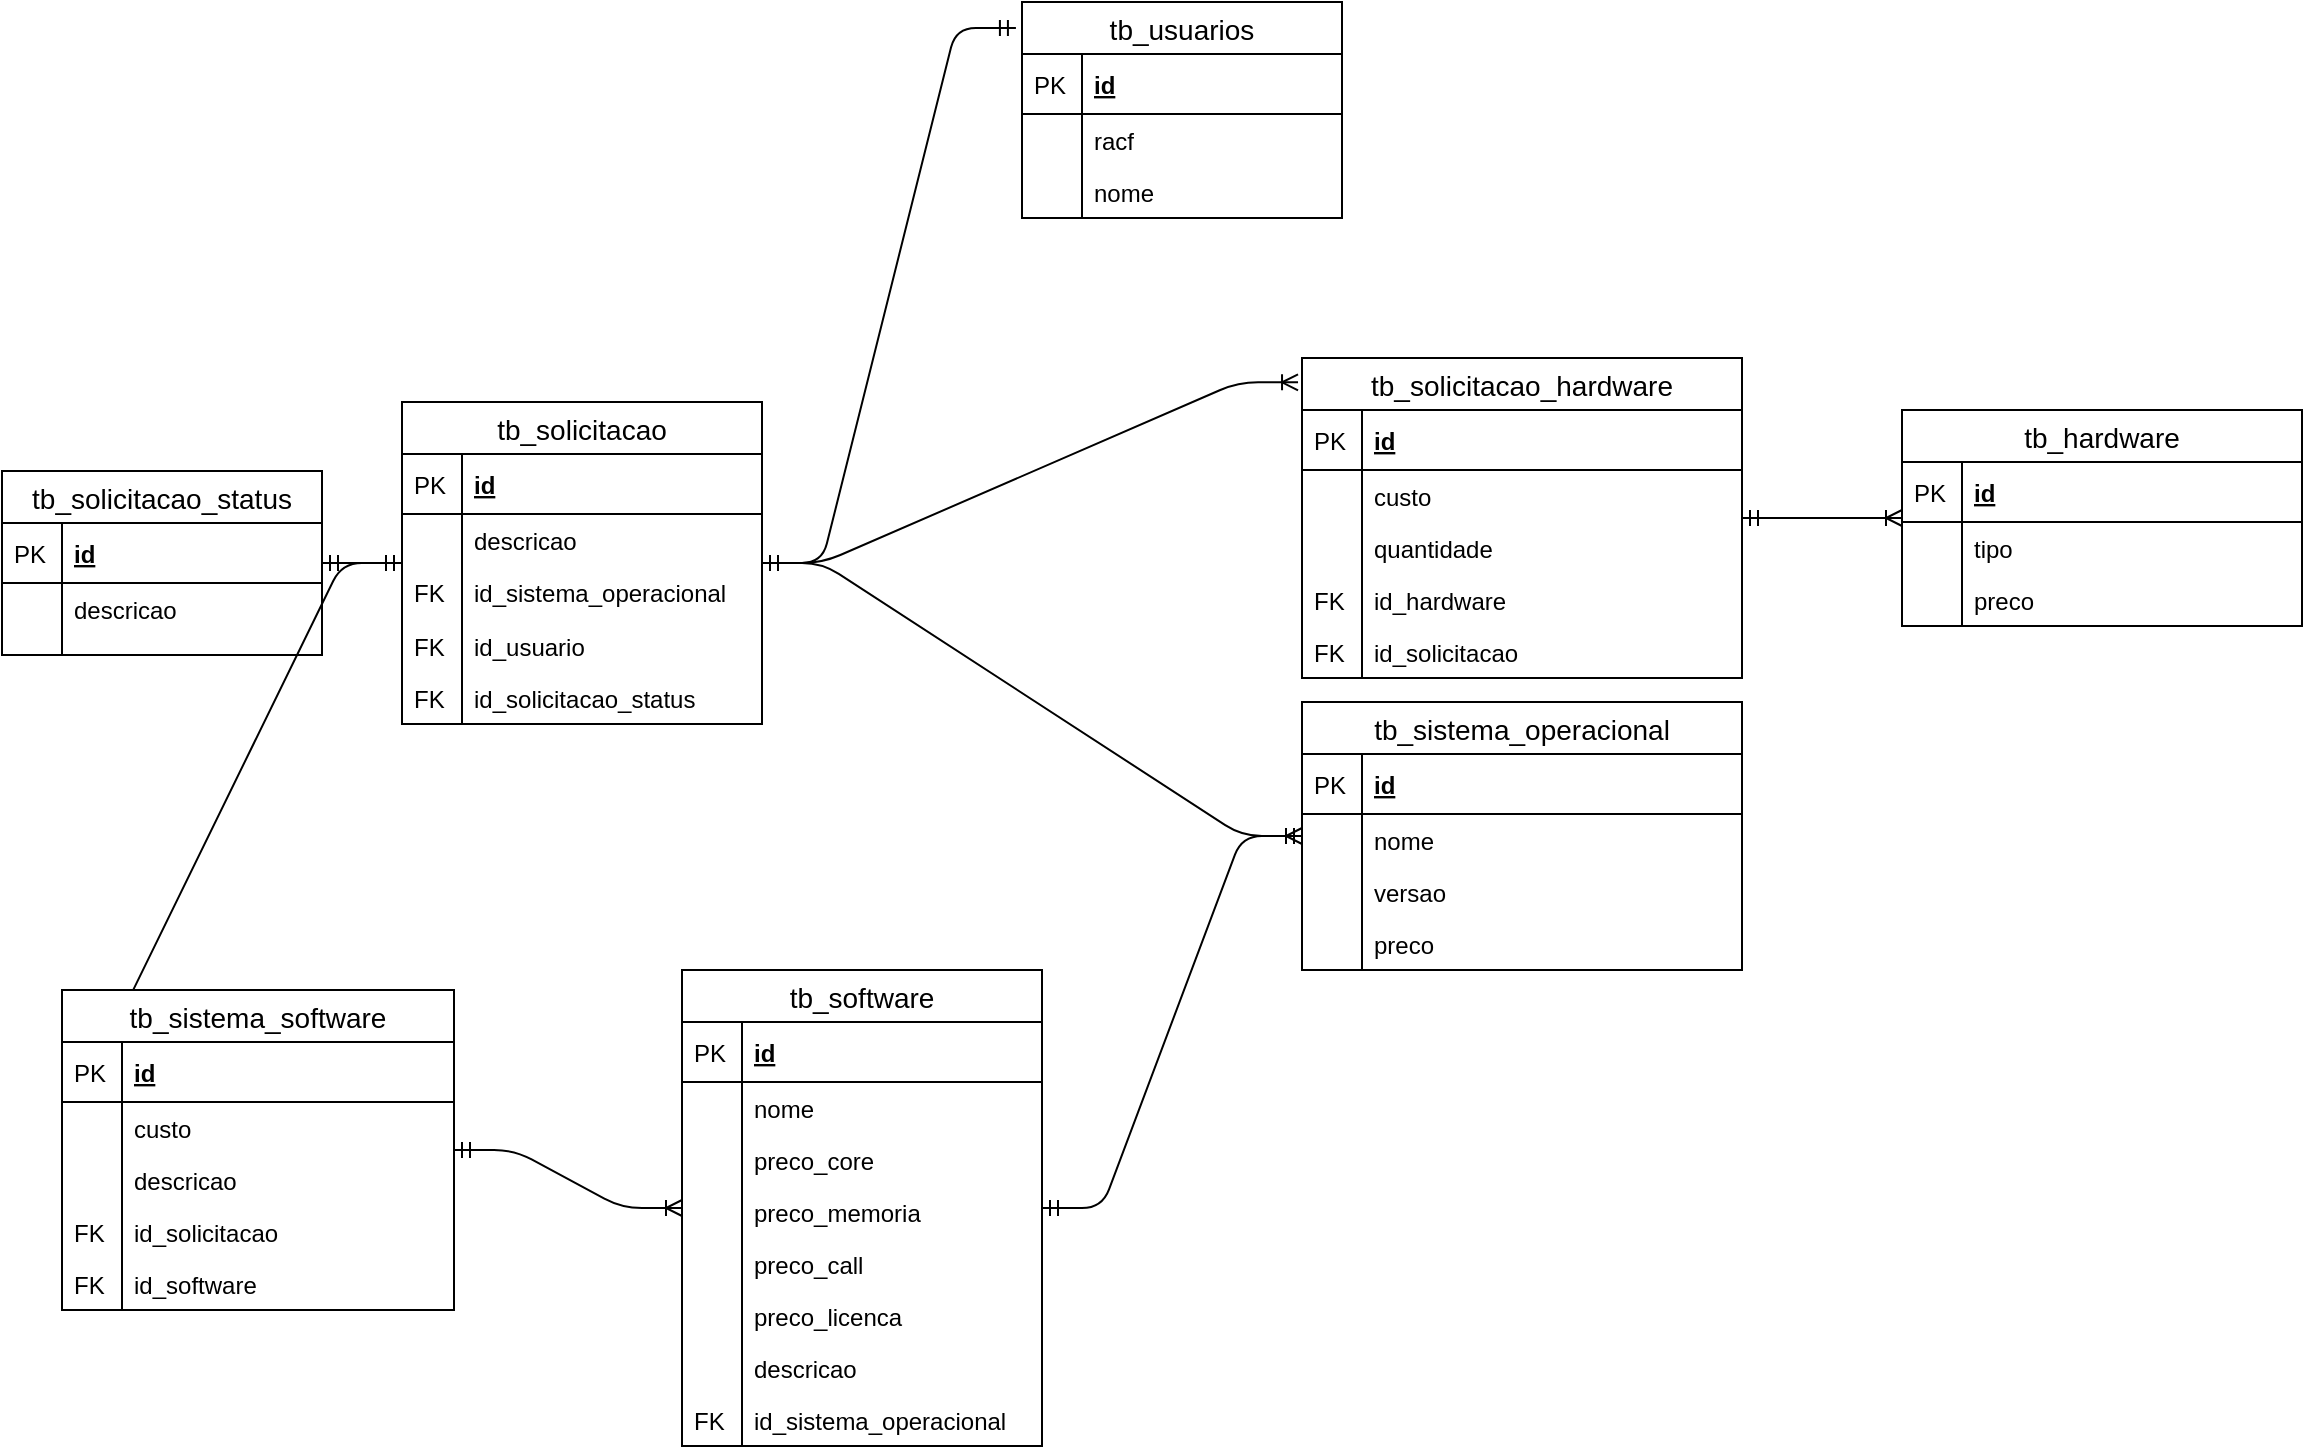 <mxfile version="13.1.3" type="device"><diagram id="fWNCJsc4EMQJu8pMkNrg" name="Page-1"><mxGraphModel dx="1455" dy="1814" grid="1" gridSize="10" guides="1" tooltips="1" connect="1" arrows="1" fold="1" page="1" pageScale="1" pageWidth="827" pageHeight="1169" math="0" shadow="0"><root><mxCell id="0"/><mxCell id="1" parent="0"/><mxCell id="v_7GleKSyrJhknA_73RL-124" value="" style="edgeStyle=entityRelationEdgeStyle;fontSize=12;html=1;endArrow=ERmandOne;startArrow=ERmandOne;" parent="1" source="v_7GleKSyrJhknA_73RL-1" target="v_7GleKSyrJhknA_73RL-97" edge="1"><mxGeometry width="100" height="100" relative="1" as="geometry"><mxPoint x="360" y="490" as="sourcePoint"/><mxPoint x="460" y="390" as="targetPoint"/></mxGeometry></mxCell><mxCell id="v_7GleKSyrJhknA_73RL-125" value="" style="edgeStyle=entityRelationEdgeStyle;fontSize=12;html=1;endArrow=ERmandOne;startArrow=ERmandOne;entryX=-0.019;entryY=0.12;entryDx=0;entryDy=0;entryPerimeter=0;" parent="1" source="v_7GleKSyrJhknA_73RL-97" target="v_7GleKSyrJhknA_73RL-12" edge="1"><mxGeometry width="100" height="100" relative="1" as="geometry"><mxPoint x="470" y="152" as="sourcePoint"/><mxPoint x="560" y="274" as="targetPoint"/></mxGeometry></mxCell><mxCell id="v_7GleKSyrJhknA_73RL-126" value="" style="edgeStyle=entityRelationEdgeStyle;fontSize=12;html=1;endArrow=ERmandOne;startArrow=ERmandOne;" parent="1" source="v_7GleKSyrJhknA_73RL-97" target="v_7GleKSyrJhknA_73RL-86" edge="1"><mxGeometry width="100" height="100" relative="1" as="geometry"><mxPoint x="369" y="370" as="sourcePoint"/><mxPoint x="459" y="492" as="targetPoint"/></mxGeometry></mxCell><mxCell id="v_7GleKSyrJhknA_73RL-128" value="" style="edgeStyle=entityRelationEdgeStyle;fontSize=12;html=1;endArrow=ERzeroToMany;startArrow=ERmandOne;entryX=0.005;entryY=0.059;entryDx=0;entryDy=0;entryPerimeter=0;" parent="1" source="v_7GleKSyrJhknA_73RL-97" target="v_7GleKSyrJhknA_73RL-49" edge="1"><mxGeometry width="100" height="100" relative="1" as="geometry"><mxPoint x="360" y="490" as="sourcePoint"/><mxPoint x="460" y="390" as="targetPoint"/></mxGeometry></mxCell><mxCell id="v_7GleKSyrJhknA_73RL-129" value="" style="edgeStyle=entityRelationEdgeStyle;fontSize=12;html=1;endArrow=ERoneToMany;startArrow=ERmandOne;entryX=-0.009;entryY=0.076;entryDx=0;entryDy=0;entryPerimeter=0;" parent="1" source="v_7GleKSyrJhknA_73RL-97" target="v_7GleKSyrJhknA_73RL-62" edge="1"><mxGeometry width="100" height="100" relative="1" as="geometry"><mxPoint x="360" y="490" as="sourcePoint"/><mxPoint x="460" y="390" as="targetPoint"/></mxGeometry></mxCell><mxCell id="v_7GleKSyrJhknA_73RL-132" value="" style="edgeStyle=entityRelationEdgeStyle;fontSize=12;html=1;endArrow=ERoneToMany;startArrow=ERmandOne;" parent="1" source="v_7GleKSyrJhknA_73RL-49" target="v_7GleKSyrJhknA_73RL-23" edge="1"><mxGeometry width="100" height="100" relative="1" as="geometry"><mxPoint x="380" y="324" as="sourcePoint"/><mxPoint x="498.02" y="668.92" as="targetPoint"/></mxGeometry></mxCell><mxCell id="v_7GleKSyrJhknA_73RL-133" value="" style="edgeStyle=entityRelationEdgeStyle;fontSize=12;html=1;endArrow=ERoneToMany;startArrow=ERmandOne;" parent="1" source="v_7GleKSyrJhknA_73RL-62" target="v_7GleKSyrJhknA_73RL-75" edge="1"><mxGeometry width="100" height="100" relative="1" as="geometry"><mxPoint x="444" y="450" as="sourcePoint"/><mxPoint x="562.02" y="794.92" as="targetPoint"/></mxGeometry></mxCell><mxCell id="v_7GleKSyrJhknA_73RL-134" value="" style="edgeStyle=entityRelationEdgeStyle;fontSize=12;html=1;endArrow=ERoneToMany;startArrow=ERmandOne;" parent="1" source="v_7GleKSyrJhknA_73RL-23" target="v_7GleKSyrJhknA_73RL-86" edge="1"><mxGeometry width="100" height="100" relative="1" as="geometry"><mxPoint x="360" y="490" as="sourcePoint"/><mxPoint x="460" y="390" as="targetPoint"/></mxGeometry></mxCell><mxCell id="v_7GleKSyrJhknA_73RL-97" value="tb_solicitacao" style="swimlane;fontStyle=0;childLayout=stackLayout;horizontal=1;startSize=26;horizontalStack=0;resizeParent=1;resizeParentMax=0;resizeLast=0;collapsible=1;marginBottom=0;align=center;fontSize=14;" parent="1" vertex="1"><mxGeometry x="310" y="50" width="180" height="161" as="geometry"/></mxCell><mxCell id="v_7GleKSyrJhknA_73RL-98" value="id" style="shape=partialRectangle;top=0;left=0;right=0;bottom=1;align=left;verticalAlign=middle;fillColor=none;spacingLeft=34;spacingRight=4;overflow=hidden;rotatable=0;points=[[0,0.5],[1,0.5]];portConstraint=eastwest;dropTarget=0;fontStyle=5;fontSize=12;" parent="v_7GleKSyrJhknA_73RL-97" vertex="1"><mxGeometry y="26" width="180" height="30" as="geometry"/></mxCell><mxCell id="v_7GleKSyrJhknA_73RL-99" value="PK" style="shape=partialRectangle;top=0;left=0;bottom=0;fillColor=none;align=left;verticalAlign=middle;spacingLeft=4;spacingRight=4;overflow=hidden;rotatable=0;points=[];portConstraint=eastwest;part=1;fontSize=12;" parent="v_7GleKSyrJhknA_73RL-98" vertex="1" connectable="0"><mxGeometry width="30" height="30" as="geometry"/></mxCell><mxCell id="v_7GleKSyrJhknA_73RL-110" value="descricao" style="shape=partialRectangle;top=0;left=0;right=0;bottom=0;align=left;verticalAlign=top;fillColor=none;spacingLeft=34;spacingRight=4;overflow=hidden;rotatable=0;points=[[0,0.5],[1,0.5]];portConstraint=eastwest;dropTarget=0;fontSize=12;" parent="v_7GleKSyrJhknA_73RL-97" vertex="1"><mxGeometry y="56" width="180" height="26" as="geometry"/></mxCell><mxCell id="v_7GleKSyrJhknA_73RL-111" value="" style="shape=partialRectangle;top=0;left=0;bottom=0;fillColor=none;align=left;verticalAlign=top;spacingLeft=4;spacingRight=4;overflow=hidden;rotatable=0;points=[];portConstraint=eastwest;part=1;fontSize=12;" parent="v_7GleKSyrJhknA_73RL-110" vertex="1" connectable="0"><mxGeometry width="30" height="26" as="geometry"/></mxCell><mxCell id="v_7GleKSyrJhknA_73RL-104" value="id_sistema_operacional" style="shape=partialRectangle;top=0;left=0;right=0;bottom=0;align=left;verticalAlign=top;fillColor=none;spacingLeft=34;spacingRight=4;overflow=hidden;rotatable=0;points=[[0,0.5],[1,0.5]];portConstraint=eastwest;dropTarget=0;fontSize=12;" parent="v_7GleKSyrJhknA_73RL-97" vertex="1"><mxGeometry y="82" width="180" height="27" as="geometry"/></mxCell><mxCell id="v_7GleKSyrJhknA_73RL-105" value="FK" style="shape=partialRectangle;top=0;left=0;bottom=0;fillColor=none;align=left;verticalAlign=top;spacingLeft=4;spacingRight=4;overflow=hidden;rotatable=0;points=[];portConstraint=eastwest;part=1;fontSize=12;" parent="v_7GleKSyrJhknA_73RL-104" vertex="1" connectable="0"><mxGeometry width="30" height="26" as="geometry"/></mxCell><mxCell id="v_7GleKSyrJhknA_73RL-100" value="id_usuario" style="shape=partialRectangle;top=0;left=0;right=0;bottom=0;align=left;verticalAlign=top;fillColor=none;spacingLeft=34;spacingRight=4;overflow=hidden;rotatable=0;points=[[0,0.5],[1,0.5]];portConstraint=eastwest;dropTarget=0;fontSize=12;" parent="v_7GleKSyrJhknA_73RL-97" vertex="1"><mxGeometry y="109" width="180" height="26" as="geometry"/></mxCell><mxCell id="v_7GleKSyrJhknA_73RL-101" value="FK" style="shape=partialRectangle;top=0;left=0;bottom=0;fillColor=none;align=left;verticalAlign=top;spacingLeft=4;spacingRight=4;overflow=hidden;rotatable=0;points=[];portConstraint=eastwest;part=1;fontSize=12;" parent="v_7GleKSyrJhknA_73RL-100" vertex="1" connectable="0"><mxGeometry width="30" height="26" as="geometry"/></mxCell><mxCell id="v_7GleKSyrJhknA_73RL-108" value="id_solicitacao_status" style="shape=partialRectangle;top=0;left=0;right=0;bottom=0;align=left;verticalAlign=top;fillColor=none;spacingLeft=34;spacingRight=4;overflow=hidden;rotatable=0;points=[[0,0.5],[1,0.5]];portConstraint=eastwest;dropTarget=0;fontSize=12;" parent="v_7GleKSyrJhknA_73RL-97" vertex="1"><mxGeometry y="135" width="180" height="26" as="geometry"/></mxCell><mxCell id="v_7GleKSyrJhknA_73RL-109" value="FK" style="shape=partialRectangle;top=0;left=0;bottom=0;fillColor=none;align=left;verticalAlign=top;spacingLeft=4;spacingRight=4;overflow=hidden;rotatable=0;points=[];portConstraint=eastwest;part=1;fontSize=12;" parent="v_7GleKSyrJhknA_73RL-108" vertex="1" connectable="0"><mxGeometry width="30" height="26" as="geometry"/></mxCell><mxCell id="v_7GleKSyrJhknA_73RL-86" value="tb_sistema_operacional" style="swimlane;fontStyle=0;childLayout=stackLayout;horizontal=1;startSize=26;horizontalStack=0;resizeParent=1;resizeParentMax=0;resizeLast=0;collapsible=1;marginBottom=0;align=center;fontSize=14;" parent="1" vertex="1"><mxGeometry x="760" y="200" width="220" height="134" as="geometry"/></mxCell><mxCell id="v_7GleKSyrJhknA_73RL-87" value="id" style="shape=partialRectangle;top=0;left=0;right=0;bottom=1;align=left;verticalAlign=middle;fillColor=none;spacingLeft=34;spacingRight=4;overflow=hidden;rotatable=0;points=[[0,0.5],[1,0.5]];portConstraint=eastwest;dropTarget=0;fontStyle=5;fontSize=12;" parent="v_7GleKSyrJhknA_73RL-86" vertex="1"><mxGeometry y="26" width="220" height="30" as="geometry"/></mxCell><mxCell id="v_7GleKSyrJhknA_73RL-88" value="PK" style="shape=partialRectangle;top=0;left=0;bottom=0;fillColor=none;align=left;verticalAlign=middle;spacingLeft=4;spacingRight=4;overflow=hidden;rotatable=0;points=[];portConstraint=eastwest;part=1;fontSize=12;" parent="v_7GleKSyrJhknA_73RL-87" vertex="1" connectable="0"><mxGeometry width="30" height="30" as="geometry"/></mxCell><mxCell id="v_7GleKSyrJhknA_73RL-89" value="nome" style="shape=partialRectangle;top=0;left=0;right=0;bottom=0;align=left;verticalAlign=top;fillColor=none;spacingLeft=34;spacingRight=4;overflow=hidden;rotatable=0;points=[[0,0.5],[1,0.5]];portConstraint=eastwest;dropTarget=0;fontSize=12;" parent="v_7GleKSyrJhknA_73RL-86" vertex="1"><mxGeometry y="56" width="220" height="26" as="geometry"/></mxCell><mxCell id="v_7GleKSyrJhknA_73RL-90" value="" style="shape=partialRectangle;top=0;left=0;bottom=0;fillColor=none;align=left;verticalAlign=top;spacingLeft=4;spacingRight=4;overflow=hidden;rotatable=0;points=[];portConstraint=eastwest;part=1;fontSize=12;" parent="v_7GleKSyrJhknA_73RL-89" vertex="1" connectable="0"><mxGeometry width="30" height="26" as="geometry"/></mxCell><mxCell id="v_7GleKSyrJhknA_73RL-91" value="versao" style="shape=partialRectangle;top=0;left=0;right=0;bottom=0;align=left;verticalAlign=top;fillColor=none;spacingLeft=34;spacingRight=4;overflow=hidden;rotatable=0;points=[[0,0.5],[1,0.5]];portConstraint=eastwest;dropTarget=0;fontSize=12;" parent="v_7GleKSyrJhknA_73RL-86" vertex="1"><mxGeometry y="82" width="220" height="26" as="geometry"/></mxCell><mxCell id="v_7GleKSyrJhknA_73RL-92" value="" style="shape=partialRectangle;top=0;left=0;bottom=0;fillColor=none;align=left;verticalAlign=top;spacingLeft=4;spacingRight=4;overflow=hidden;rotatable=0;points=[];portConstraint=eastwest;part=1;fontSize=12;" parent="v_7GleKSyrJhknA_73RL-91" vertex="1" connectable="0"><mxGeometry width="30" height="26" as="geometry"/></mxCell><mxCell id="v_7GleKSyrJhknA_73RL-93" value="preco" style="shape=partialRectangle;top=0;left=0;right=0;bottom=0;align=left;verticalAlign=top;fillColor=none;spacingLeft=34;spacingRight=4;overflow=hidden;rotatable=0;points=[[0,0.5],[1,0.5]];portConstraint=eastwest;dropTarget=0;fontSize=12;" parent="v_7GleKSyrJhknA_73RL-86" vertex="1"><mxGeometry y="108" width="220" height="26" as="geometry"/></mxCell><mxCell id="v_7GleKSyrJhknA_73RL-94" value="" style="shape=partialRectangle;top=0;left=0;bottom=0;fillColor=none;align=left;verticalAlign=top;spacingLeft=4;spacingRight=4;overflow=hidden;rotatable=0;points=[];portConstraint=eastwest;part=1;fontSize=12;" parent="v_7GleKSyrJhknA_73RL-93" vertex="1" connectable="0"><mxGeometry width="30" height="26" as="geometry"/></mxCell><mxCell id="v_7GleKSyrJhknA_73RL-62" value="tb_solicitacao_hardware" style="swimlane;fontStyle=0;childLayout=stackLayout;horizontal=1;startSize=26;horizontalStack=0;resizeParent=1;resizeParentMax=0;resizeLast=0;collapsible=1;marginBottom=0;align=center;fontSize=14;" parent="1" vertex="1"><mxGeometry x="760" y="28" width="220" height="160" as="geometry"/></mxCell><mxCell id="v_7GleKSyrJhknA_73RL-63" value="id" style="shape=partialRectangle;top=0;left=0;right=0;bottom=1;align=left;verticalAlign=middle;fillColor=none;spacingLeft=34;spacingRight=4;overflow=hidden;rotatable=0;points=[[0,0.5],[1,0.5]];portConstraint=eastwest;dropTarget=0;fontStyle=5;fontSize=12;" parent="v_7GleKSyrJhknA_73RL-62" vertex="1"><mxGeometry y="26" width="220" height="30" as="geometry"/></mxCell><mxCell id="v_7GleKSyrJhknA_73RL-64" value="PK" style="shape=partialRectangle;top=0;left=0;bottom=0;fillColor=none;align=left;verticalAlign=middle;spacingLeft=4;spacingRight=4;overflow=hidden;rotatable=0;points=[];portConstraint=eastwest;part=1;fontSize=12;" parent="v_7GleKSyrJhknA_73RL-63" vertex="1" connectable="0"><mxGeometry width="30" height="30" as="geometry"/></mxCell><mxCell id="v_7GleKSyrJhknA_73RL-69" value="custo" style="shape=partialRectangle;top=0;left=0;right=0;bottom=0;align=left;verticalAlign=top;fillColor=none;spacingLeft=34;spacingRight=4;overflow=hidden;rotatable=0;points=[[0,0.5],[1,0.5]];portConstraint=eastwest;dropTarget=0;fontSize=12;" parent="v_7GleKSyrJhknA_73RL-62" vertex="1"><mxGeometry y="56" width="220" height="26" as="geometry"/></mxCell><mxCell id="v_7GleKSyrJhknA_73RL-70" value="" style="shape=partialRectangle;top=0;left=0;bottom=0;fillColor=none;align=left;verticalAlign=top;spacingLeft=4;spacingRight=4;overflow=hidden;rotatable=0;points=[];portConstraint=eastwest;part=1;fontSize=12;" parent="v_7GleKSyrJhknA_73RL-69" vertex="1" connectable="0"><mxGeometry width="30" height="26" as="geometry"/></mxCell><mxCell id="v_7GleKSyrJhknA_73RL-73" value="quantidade" style="shape=partialRectangle;top=0;left=0;right=0;bottom=0;align=left;verticalAlign=top;fillColor=none;spacingLeft=34;spacingRight=4;overflow=hidden;rotatable=0;points=[[0,0.5],[1,0.5]];portConstraint=eastwest;dropTarget=0;fontSize=12;" parent="v_7GleKSyrJhknA_73RL-62" vertex="1"><mxGeometry y="82" width="220" height="26" as="geometry"/></mxCell><mxCell id="v_7GleKSyrJhknA_73RL-74" value="" style="shape=partialRectangle;top=0;left=0;bottom=0;fillColor=none;align=left;verticalAlign=top;spacingLeft=4;spacingRight=4;overflow=hidden;rotatable=0;points=[];portConstraint=eastwest;part=1;fontSize=12;" parent="v_7GleKSyrJhknA_73RL-73" vertex="1" connectable="0"><mxGeometry width="30" height="26" as="geometry"/></mxCell><mxCell id="v_7GleKSyrJhknA_73RL-67" value="id_hardware" style="shape=partialRectangle;top=0;left=0;right=0;bottom=0;align=left;verticalAlign=top;fillColor=none;spacingLeft=34;spacingRight=4;overflow=hidden;rotatable=0;points=[[0,0.5],[1,0.5]];portConstraint=eastwest;dropTarget=0;fontSize=12;" parent="v_7GleKSyrJhknA_73RL-62" vertex="1"><mxGeometry y="108" width="220" height="26" as="geometry"/></mxCell><mxCell id="v_7GleKSyrJhknA_73RL-68" value="FK" style="shape=partialRectangle;top=0;left=0;bottom=0;fillColor=none;align=left;verticalAlign=top;spacingLeft=4;spacingRight=4;overflow=hidden;rotatable=0;points=[];portConstraint=eastwest;part=1;fontSize=12;" parent="v_7GleKSyrJhknA_73RL-67" vertex="1" connectable="0"><mxGeometry width="30" height="26" as="geometry"/></mxCell><mxCell id="v_7GleKSyrJhknA_73RL-65" value="id_solicitacao" style="shape=partialRectangle;top=0;left=0;right=0;bottom=0;align=left;verticalAlign=top;fillColor=none;spacingLeft=34;spacingRight=4;overflow=hidden;rotatable=0;points=[[0,0.5],[1,0.5]];portConstraint=eastwest;dropTarget=0;fontSize=12;" parent="v_7GleKSyrJhknA_73RL-62" vertex="1"><mxGeometry y="134" width="220" height="26" as="geometry"/></mxCell><mxCell id="v_7GleKSyrJhknA_73RL-66" value="FK" style="shape=partialRectangle;top=0;left=0;bottom=0;fillColor=none;align=left;verticalAlign=top;spacingLeft=4;spacingRight=4;overflow=hidden;rotatable=0;points=[];portConstraint=eastwest;part=1;fontSize=12;" parent="v_7GleKSyrJhknA_73RL-65" vertex="1" connectable="0"><mxGeometry width="30" height="26" as="geometry"/></mxCell><mxCell id="v_7GleKSyrJhknA_73RL-75" value="tb_hardware" style="swimlane;fontStyle=0;childLayout=stackLayout;horizontal=1;startSize=26;horizontalStack=0;resizeParent=1;resizeParentMax=0;resizeLast=0;collapsible=1;marginBottom=0;align=center;fontSize=14;" parent="1" vertex="1"><mxGeometry x="1060" y="54" width="200" height="108" as="geometry"/></mxCell><mxCell id="v_7GleKSyrJhknA_73RL-76" value="id" style="shape=partialRectangle;top=0;left=0;right=0;bottom=1;align=left;verticalAlign=middle;fillColor=none;spacingLeft=34;spacingRight=4;overflow=hidden;rotatable=0;points=[[0,0.5],[1,0.5]];portConstraint=eastwest;dropTarget=0;fontStyle=5;fontSize=12;" parent="v_7GleKSyrJhknA_73RL-75" vertex="1"><mxGeometry y="26" width="200" height="30" as="geometry"/></mxCell><mxCell id="v_7GleKSyrJhknA_73RL-77" value="PK" style="shape=partialRectangle;top=0;left=0;bottom=0;fillColor=none;align=left;verticalAlign=middle;spacingLeft=4;spacingRight=4;overflow=hidden;rotatable=0;points=[];portConstraint=eastwest;part=1;fontSize=12;" parent="v_7GleKSyrJhknA_73RL-76" vertex="1" connectable="0"><mxGeometry width="30" height="30" as="geometry"/></mxCell><mxCell id="v_7GleKSyrJhknA_73RL-78" value="tipo" style="shape=partialRectangle;top=0;left=0;right=0;bottom=0;align=left;verticalAlign=top;fillColor=none;spacingLeft=34;spacingRight=4;overflow=hidden;rotatable=0;points=[[0,0.5],[1,0.5]];portConstraint=eastwest;dropTarget=0;fontSize=12;" parent="v_7GleKSyrJhknA_73RL-75" vertex="1"><mxGeometry y="56" width="200" height="26" as="geometry"/></mxCell><mxCell id="v_7GleKSyrJhknA_73RL-79" value="" style="shape=partialRectangle;top=0;left=0;bottom=0;fillColor=none;align=left;verticalAlign=top;spacingLeft=4;spacingRight=4;overflow=hidden;rotatable=0;points=[];portConstraint=eastwest;part=1;fontSize=12;" parent="v_7GleKSyrJhknA_73RL-78" vertex="1" connectable="0"><mxGeometry width="30" height="26" as="geometry"/></mxCell><mxCell id="v_7GleKSyrJhknA_73RL-80" value="preco" style="shape=partialRectangle;top=0;left=0;right=0;bottom=0;align=left;verticalAlign=top;fillColor=none;spacingLeft=34;spacingRight=4;overflow=hidden;rotatable=0;points=[[0,0.5],[1,0.5]];portConstraint=eastwest;dropTarget=0;fontSize=12;" parent="v_7GleKSyrJhknA_73RL-75" vertex="1"><mxGeometry y="82" width="200" height="26" as="geometry"/></mxCell><mxCell id="v_7GleKSyrJhknA_73RL-81" value="" style="shape=partialRectangle;top=0;left=0;bottom=0;fillColor=none;align=left;verticalAlign=top;spacingLeft=4;spacingRight=4;overflow=hidden;rotatable=0;points=[];portConstraint=eastwest;part=1;fontSize=12;" parent="v_7GleKSyrJhknA_73RL-80" vertex="1" connectable="0"><mxGeometry width="30" height="26" as="geometry"/></mxCell><mxCell id="v_7GleKSyrJhknA_73RL-49" value="tb_sistema_software" style="swimlane;fontStyle=0;childLayout=stackLayout;horizontal=1;startSize=26;horizontalStack=0;resizeParent=1;resizeParentMax=0;resizeLast=0;collapsible=1;marginBottom=0;align=center;fontSize=14;" parent="1" vertex="1"><mxGeometry x="140" y="344" width="196" height="160" as="geometry"/></mxCell><mxCell id="v_7GleKSyrJhknA_73RL-50" value="id" style="shape=partialRectangle;top=0;left=0;right=0;bottom=1;align=left;verticalAlign=middle;fillColor=none;spacingLeft=34;spacingRight=4;overflow=hidden;rotatable=0;points=[[0,0.5],[1,0.5]];portConstraint=eastwest;dropTarget=0;fontStyle=5;fontSize=12;" parent="v_7GleKSyrJhknA_73RL-49" vertex="1"><mxGeometry y="26" width="196" height="30" as="geometry"/></mxCell><mxCell id="v_7GleKSyrJhknA_73RL-51" value="PK" style="shape=partialRectangle;top=0;left=0;bottom=0;fillColor=none;align=left;verticalAlign=middle;spacingLeft=4;spacingRight=4;overflow=hidden;rotatable=0;points=[];portConstraint=eastwest;part=1;fontSize=12;" parent="v_7GleKSyrJhknA_73RL-50" vertex="1" connectable="0"><mxGeometry width="30" height="30" as="geometry"/></mxCell><mxCell id="v_7GleKSyrJhknA_73RL-56" value="custo" style="shape=partialRectangle;top=0;left=0;right=0;bottom=0;align=left;verticalAlign=top;fillColor=none;spacingLeft=34;spacingRight=4;overflow=hidden;rotatable=0;points=[[0,0.5],[1,0.5]];portConstraint=eastwest;dropTarget=0;fontSize=12;" parent="v_7GleKSyrJhknA_73RL-49" vertex="1"><mxGeometry y="56" width="196" height="26" as="geometry"/></mxCell><mxCell id="v_7GleKSyrJhknA_73RL-57" value="" style="shape=partialRectangle;top=0;left=0;bottom=0;fillColor=none;align=left;verticalAlign=top;spacingLeft=4;spacingRight=4;overflow=hidden;rotatable=0;points=[];portConstraint=eastwest;part=1;fontSize=12;" parent="v_7GleKSyrJhknA_73RL-56" vertex="1" connectable="0"><mxGeometry width="30" height="26" as="geometry"/></mxCell><mxCell id="v_7GleKSyrJhknA_73RL-60" value="descricao" style="shape=partialRectangle;top=0;left=0;right=0;bottom=0;align=left;verticalAlign=top;fillColor=none;spacingLeft=34;spacingRight=4;overflow=hidden;rotatable=0;points=[[0,0.5],[1,0.5]];portConstraint=eastwest;dropTarget=0;fontSize=12;" parent="v_7GleKSyrJhknA_73RL-49" vertex="1"><mxGeometry y="82" width="196" height="26" as="geometry"/></mxCell><mxCell id="v_7GleKSyrJhknA_73RL-61" value="" style="shape=partialRectangle;top=0;left=0;bottom=0;fillColor=none;align=left;verticalAlign=top;spacingLeft=4;spacingRight=4;overflow=hidden;rotatable=0;points=[];portConstraint=eastwest;part=1;fontSize=12;" parent="v_7GleKSyrJhknA_73RL-60" vertex="1" connectable="0"><mxGeometry width="30" height="26" as="geometry"/></mxCell><mxCell id="v_7GleKSyrJhknA_73RL-52" value="id_solicitacao" style="shape=partialRectangle;top=0;left=0;right=0;bottom=0;align=left;verticalAlign=top;fillColor=none;spacingLeft=34;spacingRight=4;overflow=hidden;rotatable=0;points=[[0,0.5],[1,0.5]];portConstraint=eastwest;dropTarget=0;fontSize=12;" parent="v_7GleKSyrJhknA_73RL-49" vertex="1"><mxGeometry y="108" width="196" height="26" as="geometry"/></mxCell><mxCell id="v_7GleKSyrJhknA_73RL-53" value="FK" style="shape=partialRectangle;top=0;left=0;bottom=0;fillColor=none;align=left;verticalAlign=top;spacingLeft=4;spacingRight=4;overflow=hidden;rotatable=0;points=[];portConstraint=eastwest;part=1;fontSize=12;" parent="v_7GleKSyrJhknA_73RL-52" vertex="1" connectable="0"><mxGeometry width="30" height="26" as="geometry"/></mxCell><mxCell id="v_7GleKSyrJhknA_73RL-54" value="id_software" style="shape=partialRectangle;top=0;left=0;right=0;bottom=0;align=left;verticalAlign=top;fillColor=none;spacingLeft=34;spacingRight=4;overflow=hidden;rotatable=0;points=[[0,0.5],[1,0.5]];portConstraint=eastwest;dropTarget=0;fontSize=12;" parent="v_7GleKSyrJhknA_73RL-49" vertex="1"><mxGeometry y="134" width="196" height="26" as="geometry"/></mxCell><mxCell id="v_7GleKSyrJhknA_73RL-55" value="FK" style="shape=partialRectangle;top=0;left=0;bottom=0;fillColor=none;align=left;verticalAlign=top;spacingLeft=4;spacingRight=4;overflow=hidden;rotatable=0;points=[];portConstraint=eastwest;part=1;fontSize=12;" parent="v_7GleKSyrJhknA_73RL-54" vertex="1" connectable="0"><mxGeometry width="30" height="26" as="geometry"/></mxCell><mxCell id="v_7GleKSyrJhknA_73RL-23" value="tb_software" style="swimlane;fontStyle=0;childLayout=stackLayout;horizontal=1;startSize=26;horizontalStack=0;resizeParent=1;resizeParentMax=0;resizeLast=0;collapsible=1;marginBottom=0;align=center;fontSize=14;" parent="1" vertex="1"><mxGeometry x="450" y="334" width="180" height="238" as="geometry"><mxRectangle x="50" y="490" width="90" height="26" as="alternateBounds"/></mxGeometry></mxCell><mxCell id="v_7GleKSyrJhknA_73RL-24" value="id" style="shape=partialRectangle;top=0;left=0;right=0;bottom=1;align=left;verticalAlign=middle;fillColor=none;spacingLeft=34;spacingRight=4;overflow=hidden;rotatable=0;points=[[0,0.5],[1,0.5]];portConstraint=eastwest;dropTarget=0;fontStyle=5;fontSize=12;" parent="v_7GleKSyrJhknA_73RL-23" vertex="1"><mxGeometry y="26" width="180" height="30" as="geometry"/></mxCell><mxCell id="v_7GleKSyrJhknA_73RL-25" value="PK" style="shape=partialRectangle;top=0;left=0;bottom=0;fillColor=none;align=left;verticalAlign=middle;spacingLeft=4;spacingRight=4;overflow=hidden;rotatable=0;points=[];portConstraint=eastwest;part=1;fontSize=12;" parent="v_7GleKSyrJhknA_73RL-24" vertex="1" connectable="0"><mxGeometry width="30" height="30" as="geometry"/></mxCell><mxCell id="v_7GleKSyrJhknA_73RL-26" value="nome" style="shape=partialRectangle;top=0;left=0;right=0;bottom=0;align=left;verticalAlign=top;fillColor=none;spacingLeft=34;spacingRight=4;overflow=hidden;rotatable=0;points=[[0,0.5],[1,0.5]];portConstraint=eastwest;dropTarget=0;fontSize=12;" parent="v_7GleKSyrJhknA_73RL-23" vertex="1"><mxGeometry y="56" width="180" height="26" as="geometry"/></mxCell><mxCell id="v_7GleKSyrJhknA_73RL-27" value="" style="shape=partialRectangle;top=0;left=0;bottom=0;fillColor=none;align=left;verticalAlign=top;spacingLeft=4;spacingRight=4;overflow=hidden;rotatable=0;points=[];portConstraint=eastwest;part=1;fontSize=12;" parent="v_7GleKSyrJhknA_73RL-26" vertex="1" connectable="0"><mxGeometry width="30" height="26" as="geometry"/></mxCell><mxCell id="v_7GleKSyrJhknA_73RL-28" value="preco_core" style="shape=partialRectangle;top=0;left=0;right=0;bottom=0;align=left;verticalAlign=top;fillColor=none;spacingLeft=34;spacingRight=4;overflow=hidden;rotatable=0;points=[[0,0.5],[1,0.5]];portConstraint=eastwest;dropTarget=0;fontSize=12;" parent="v_7GleKSyrJhknA_73RL-23" vertex="1"><mxGeometry y="82" width="180" height="26" as="geometry"/></mxCell><mxCell id="v_7GleKSyrJhknA_73RL-29" value="" style="shape=partialRectangle;top=0;left=0;bottom=0;fillColor=none;align=left;verticalAlign=top;spacingLeft=4;spacingRight=4;overflow=hidden;rotatable=0;points=[];portConstraint=eastwest;part=1;fontSize=12;" parent="v_7GleKSyrJhknA_73RL-28" vertex="1" connectable="0"><mxGeometry width="30" height="26" as="geometry"/></mxCell><mxCell id="v_7GleKSyrJhknA_73RL-41" value="preco_memoria" style="shape=partialRectangle;top=0;left=0;right=0;bottom=0;align=left;verticalAlign=top;fillColor=none;spacingLeft=34;spacingRight=4;overflow=hidden;rotatable=0;points=[[0,0.5],[1,0.5]];portConstraint=eastwest;dropTarget=0;fontSize=12;" parent="v_7GleKSyrJhknA_73RL-23" vertex="1"><mxGeometry y="108" width="180" height="26" as="geometry"/></mxCell><mxCell id="v_7GleKSyrJhknA_73RL-42" value="" style="shape=partialRectangle;top=0;left=0;bottom=0;fillColor=none;align=left;verticalAlign=top;spacingLeft=4;spacingRight=4;overflow=hidden;rotatable=0;points=[];portConstraint=eastwest;part=1;fontSize=12;" parent="v_7GleKSyrJhknA_73RL-41" vertex="1" connectable="0"><mxGeometry width="30" height="26" as="geometry"/></mxCell><mxCell id="v_7GleKSyrJhknA_73RL-30" value="preco_call" style="shape=partialRectangle;top=0;left=0;right=0;bottom=0;align=left;verticalAlign=top;fillColor=none;spacingLeft=34;spacingRight=4;overflow=hidden;rotatable=0;points=[[0,0.5],[1,0.5]];portConstraint=eastwest;dropTarget=0;fontSize=12;" parent="v_7GleKSyrJhknA_73RL-23" vertex="1"><mxGeometry y="134" width="180" height="26" as="geometry"/></mxCell><mxCell id="v_7GleKSyrJhknA_73RL-31" value="" style="shape=partialRectangle;top=0;left=0;bottom=0;fillColor=none;align=left;verticalAlign=top;spacingLeft=4;spacingRight=4;overflow=hidden;rotatable=0;points=[];portConstraint=eastwest;part=1;fontSize=12;" parent="v_7GleKSyrJhknA_73RL-30" vertex="1" connectable="0"><mxGeometry width="30" height="26" as="geometry"/></mxCell><mxCell id="v_7GleKSyrJhknA_73RL-43" value="preco_licenca" style="shape=partialRectangle;top=0;left=0;right=0;bottom=0;align=left;verticalAlign=top;fillColor=none;spacingLeft=34;spacingRight=4;overflow=hidden;rotatable=0;points=[[0,0.5],[1,0.5]];portConstraint=eastwest;dropTarget=0;fontSize=12;" parent="v_7GleKSyrJhknA_73RL-23" vertex="1"><mxGeometry y="160" width="180" height="26" as="geometry"/></mxCell><mxCell id="v_7GleKSyrJhknA_73RL-44" value="" style="shape=partialRectangle;top=0;left=0;bottom=0;fillColor=none;align=left;verticalAlign=top;spacingLeft=4;spacingRight=4;overflow=hidden;rotatable=0;points=[];portConstraint=eastwest;part=1;fontSize=12;" parent="v_7GleKSyrJhknA_73RL-43" vertex="1" connectable="0"><mxGeometry width="30" height="26" as="geometry"/></mxCell><mxCell id="v_7GleKSyrJhknA_73RL-45" value="descricao" style="shape=partialRectangle;top=0;left=0;right=0;bottom=0;align=left;verticalAlign=top;fillColor=none;spacingLeft=34;spacingRight=4;overflow=hidden;rotatable=0;points=[[0,0.5],[1,0.5]];portConstraint=eastwest;dropTarget=0;fontSize=12;" parent="v_7GleKSyrJhknA_73RL-23" vertex="1"><mxGeometry y="186" width="180" height="26" as="geometry"/></mxCell><mxCell id="v_7GleKSyrJhknA_73RL-46" value="" style="shape=partialRectangle;top=0;left=0;bottom=0;fillColor=none;align=left;verticalAlign=top;spacingLeft=4;spacingRight=4;overflow=hidden;rotatable=0;points=[];portConstraint=eastwest;part=1;fontSize=12;" parent="v_7GleKSyrJhknA_73RL-45" vertex="1" connectable="0"><mxGeometry width="30" height="26" as="geometry"/></mxCell><mxCell id="v_7GleKSyrJhknA_73RL-47" value="id_sistema_operacional" style="shape=partialRectangle;top=0;left=0;right=0;bottom=0;align=left;verticalAlign=top;fillColor=none;spacingLeft=34;spacingRight=4;overflow=hidden;rotatable=0;points=[[0,0.5],[1,0.5]];portConstraint=eastwest;dropTarget=0;fontSize=12;" parent="v_7GleKSyrJhknA_73RL-23" vertex="1"><mxGeometry y="212" width="180" height="26" as="geometry"/></mxCell><mxCell id="v_7GleKSyrJhknA_73RL-48" value="FK" style="shape=partialRectangle;top=0;left=0;bottom=0;fillColor=none;align=left;verticalAlign=top;spacingLeft=4;spacingRight=4;overflow=hidden;rotatable=0;points=[];portConstraint=eastwest;part=1;fontSize=12;" parent="v_7GleKSyrJhknA_73RL-47" vertex="1" connectable="0"><mxGeometry width="30" height="26" as="geometry"/></mxCell><mxCell id="v_7GleKSyrJhknA_73RL-12" value="tb_usuarios" style="swimlane;fontStyle=0;childLayout=stackLayout;horizontal=1;startSize=26;horizontalStack=0;resizeParent=1;resizeParentMax=0;resizeLast=0;collapsible=1;marginBottom=0;align=center;fontSize=14;" parent="1" vertex="1"><mxGeometry x="620" y="-150" width="160" height="108" as="geometry"/></mxCell><mxCell id="v_7GleKSyrJhknA_73RL-13" value="id" style="shape=partialRectangle;top=0;left=0;right=0;bottom=1;align=left;verticalAlign=middle;fillColor=none;spacingLeft=34;spacingRight=4;overflow=hidden;rotatable=0;points=[[0,0.5],[1,0.5]];portConstraint=eastwest;dropTarget=0;fontStyle=5;fontSize=12;" parent="v_7GleKSyrJhknA_73RL-12" vertex="1"><mxGeometry y="26" width="160" height="30" as="geometry"/></mxCell><mxCell id="v_7GleKSyrJhknA_73RL-14" value="PK" style="shape=partialRectangle;top=0;left=0;bottom=0;fillColor=none;align=left;verticalAlign=middle;spacingLeft=4;spacingRight=4;overflow=hidden;rotatable=0;points=[];portConstraint=eastwest;part=1;fontSize=12;" parent="v_7GleKSyrJhknA_73RL-13" vertex="1" connectable="0"><mxGeometry width="30" height="30" as="geometry"/></mxCell><mxCell id="z0GG7og6gw26zexsA5zg-3" value="racf" style="shape=partialRectangle;top=0;left=0;right=0;bottom=0;align=left;verticalAlign=top;fillColor=none;spacingLeft=34;spacingRight=4;overflow=hidden;rotatable=0;points=[[0,0.5],[1,0.5]];portConstraint=eastwest;dropTarget=0;fontSize=12;" vertex="1" parent="v_7GleKSyrJhknA_73RL-12"><mxGeometry y="56" width="160" height="26" as="geometry"/></mxCell><mxCell id="z0GG7og6gw26zexsA5zg-4" value="" style="shape=partialRectangle;top=0;left=0;bottom=0;fillColor=none;align=left;verticalAlign=top;spacingLeft=4;spacingRight=4;overflow=hidden;rotatable=0;points=[];portConstraint=eastwest;part=1;fontSize=12;" vertex="1" connectable="0" parent="z0GG7og6gw26zexsA5zg-3"><mxGeometry width="30" height="26" as="geometry"/></mxCell><mxCell id="v_7GleKSyrJhknA_73RL-15" value="nome" style="shape=partialRectangle;top=0;left=0;right=0;bottom=0;align=left;verticalAlign=top;fillColor=none;spacingLeft=34;spacingRight=4;overflow=hidden;rotatable=0;points=[[0,0.5],[1,0.5]];portConstraint=eastwest;dropTarget=0;fontSize=12;" parent="v_7GleKSyrJhknA_73RL-12" vertex="1"><mxGeometry y="82" width="160" height="26" as="geometry"/></mxCell><mxCell id="v_7GleKSyrJhknA_73RL-16" value="" style="shape=partialRectangle;top=0;left=0;bottom=0;fillColor=none;align=left;verticalAlign=top;spacingLeft=4;spacingRight=4;overflow=hidden;rotatable=0;points=[];portConstraint=eastwest;part=1;fontSize=12;" parent="v_7GleKSyrJhknA_73RL-15" vertex="1" connectable="0"><mxGeometry width="30" height="26" as="geometry"/></mxCell><mxCell id="v_7GleKSyrJhknA_73RL-1" value="tb_solicitacao_status" style="swimlane;fontStyle=0;childLayout=stackLayout;horizontal=1;startSize=26;horizontalStack=0;resizeParent=1;resizeParentMax=0;resizeLast=0;collapsible=1;marginBottom=0;align=center;fontSize=14;" parent="1" vertex="1"><mxGeometry x="110" y="84.5" width="160" height="92" as="geometry"/></mxCell><mxCell id="v_7GleKSyrJhknA_73RL-2" value="id" style="shape=partialRectangle;top=0;left=0;right=0;bottom=1;align=left;verticalAlign=middle;fillColor=none;spacingLeft=34;spacingRight=4;overflow=hidden;rotatable=0;points=[[0,0.5],[1,0.5]];portConstraint=eastwest;dropTarget=0;fontStyle=5;fontSize=12;" parent="v_7GleKSyrJhknA_73RL-1" vertex="1"><mxGeometry y="26" width="160" height="30" as="geometry"/></mxCell><mxCell id="v_7GleKSyrJhknA_73RL-3" value="PK" style="shape=partialRectangle;top=0;left=0;bottom=0;fillColor=none;align=left;verticalAlign=middle;spacingLeft=4;spacingRight=4;overflow=hidden;rotatable=0;points=[];portConstraint=eastwest;part=1;fontSize=12;" parent="v_7GleKSyrJhknA_73RL-2" vertex="1" connectable="0"><mxGeometry width="30" height="30" as="geometry"/></mxCell><mxCell id="v_7GleKSyrJhknA_73RL-4" value="descricao" style="shape=partialRectangle;top=0;left=0;right=0;bottom=0;align=left;verticalAlign=top;fillColor=none;spacingLeft=34;spacingRight=4;overflow=hidden;rotatable=0;points=[[0,0.5],[1,0.5]];portConstraint=eastwest;dropTarget=0;fontSize=12;" parent="v_7GleKSyrJhknA_73RL-1" vertex="1"><mxGeometry y="56" width="160" height="26" as="geometry"/></mxCell><mxCell id="v_7GleKSyrJhknA_73RL-5" value="" style="shape=partialRectangle;top=0;left=0;bottom=0;fillColor=none;align=left;verticalAlign=top;spacingLeft=4;spacingRight=4;overflow=hidden;rotatable=0;points=[];portConstraint=eastwest;part=1;fontSize=12;" parent="v_7GleKSyrJhknA_73RL-4" vertex="1" connectable="0"><mxGeometry width="30" height="26" as="geometry"/></mxCell><mxCell id="v_7GleKSyrJhknA_73RL-10" value="" style="shape=partialRectangle;top=0;left=0;right=0;bottom=0;align=left;verticalAlign=top;fillColor=none;spacingLeft=34;spacingRight=4;overflow=hidden;rotatable=0;points=[[0,0.5],[1,0.5]];portConstraint=eastwest;dropTarget=0;fontSize=12;" parent="v_7GleKSyrJhknA_73RL-1" vertex="1"><mxGeometry y="82" width="160" height="10" as="geometry"/></mxCell><mxCell id="v_7GleKSyrJhknA_73RL-11" value="" style="shape=partialRectangle;top=0;left=0;bottom=0;fillColor=none;align=left;verticalAlign=top;spacingLeft=4;spacingRight=4;overflow=hidden;rotatable=0;points=[];portConstraint=eastwest;part=1;fontSize=12;" parent="v_7GleKSyrJhknA_73RL-10" vertex="1" connectable="0"><mxGeometry width="30" height="10" as="geometry"/></mxCell></root></mxGraphModel></diagram></mxfile>